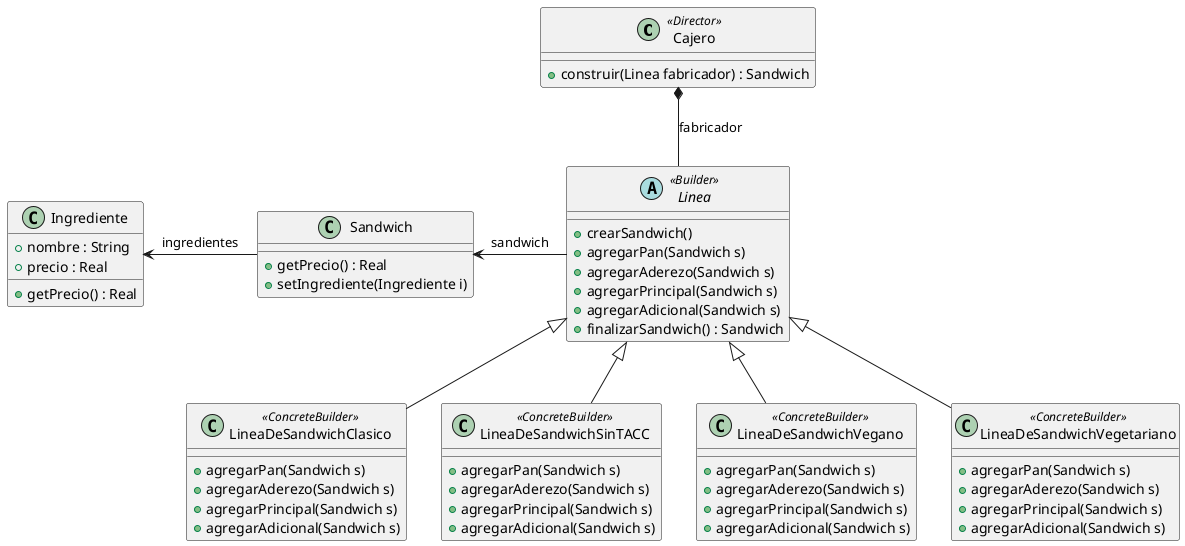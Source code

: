 @startuml Ejercicio13

Cajero *-- Linea : fabricador 
Linea <|-- LineaDeSandwichClasico
Linea <|-- LineaDeSandwichSinTACC
Linea <|-- LineaDeSandwichVegano
Linea <|-- LineaDeSandwichVegetariano
Ingrediente <- Sandwich : ingredientes
Sandwich <- Linea : sandwich

'Consultar tema Builder en general, los UMLs de ejemplo que hay no me aclaran mucho'

'En este caso el tema del orden no importaria mucho porque ni siquiera piden que imprimamos un String, por eso me resulta medio engorroso'
'En este caso no imporataria pero se supone que el cliente le indicaria al director por medio de un mensaje o x que fabricador tiene que setear se supone?'
'Director setea el orden en Construir'
class Cajero <<Director>>{  
    +construir(Linea fabricador) : Sandwich
}

'Builder sabe consturir pero no sabe el orden'
abstract class Linea <<Builder>>{
    +crearSandwich() 
    +agregarPan(Sandwich s)
    +agregarAderezo(Sandwich s)
    +agregarPrincipal(Sandwich s)
    +agregarAdicional(Sandwich s)
    +finalizarSandwich() : Sandwich
} 

class LineaDeSandwichClasico <<ConcreteBuilder>>{
    +agregarPan(Sandwich s)
    +agregarAderezo(Sandwich s)
    +agregarPrincipal(Sandwich s)
    +agregarAdicional(Sandwich s)
}

class LineaDeSandwichVegetariano <<ConcreteBuilder>>{
    +agregarPan(Sandwich s)
    +agregarAderezo(Sandwich s)
    +agregarPrincipal(Sandwich s)
    +agregarAdicional(Sandwich s)
}

class LineaDeSandwichVegano <<ConcreteBuilder>>{
    +agregarPan(Sandwich s)
    +agregarAderezo(Sandwich s)
    +agregarPrincipal(Sandwich s)
    +agregarAdicional(Sandwich s)
}

class LineaDeSandwichSinTACC <<ConcreteBuilder>>{
    +agregarPan(Sandwich s)
    +agregarAderezo(Sandwich s)
    +agregarPrincipal(Sandwich s)
    +agregarAdicional(Sandwich s)
}

class Sandwich{
    +getPrecio() : Real
    +setIngrediente(Ingrediente i)
}

class Ingrediente{
    +nombre : String 
    +precio : Real
    +getPrecio() : Real
}


@enduml 